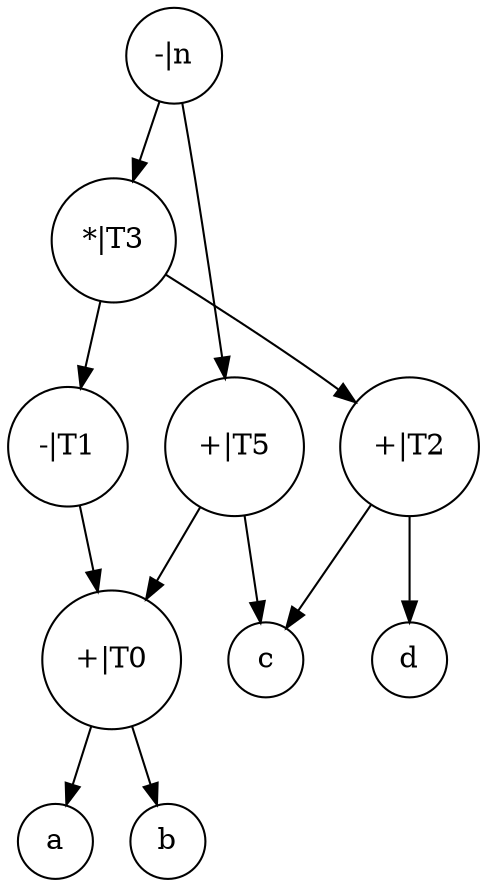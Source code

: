 // comment
digraph "./DAG/visible" {
	node [color=black shape=circle size="20,5"]
	1 [label="+|T0"]
	2 [label=a]
	3 [label=b]
	4 [label="-|T1"]
	5 [label="+|T2"]
	6 [label=c]
	7 [label=d]
	8 [label="*|T3"]
	9 [label="+|T5"]
	10 [label="-|n"]
	1 -> 2
	1 -> 3
	4 -> 1
	5 -> 6
	5 -> 7
	8 -> 4
	8 -> 5
	9 -> 1
	9 -> 6
	10 -> 8
	10 -> 9
}
